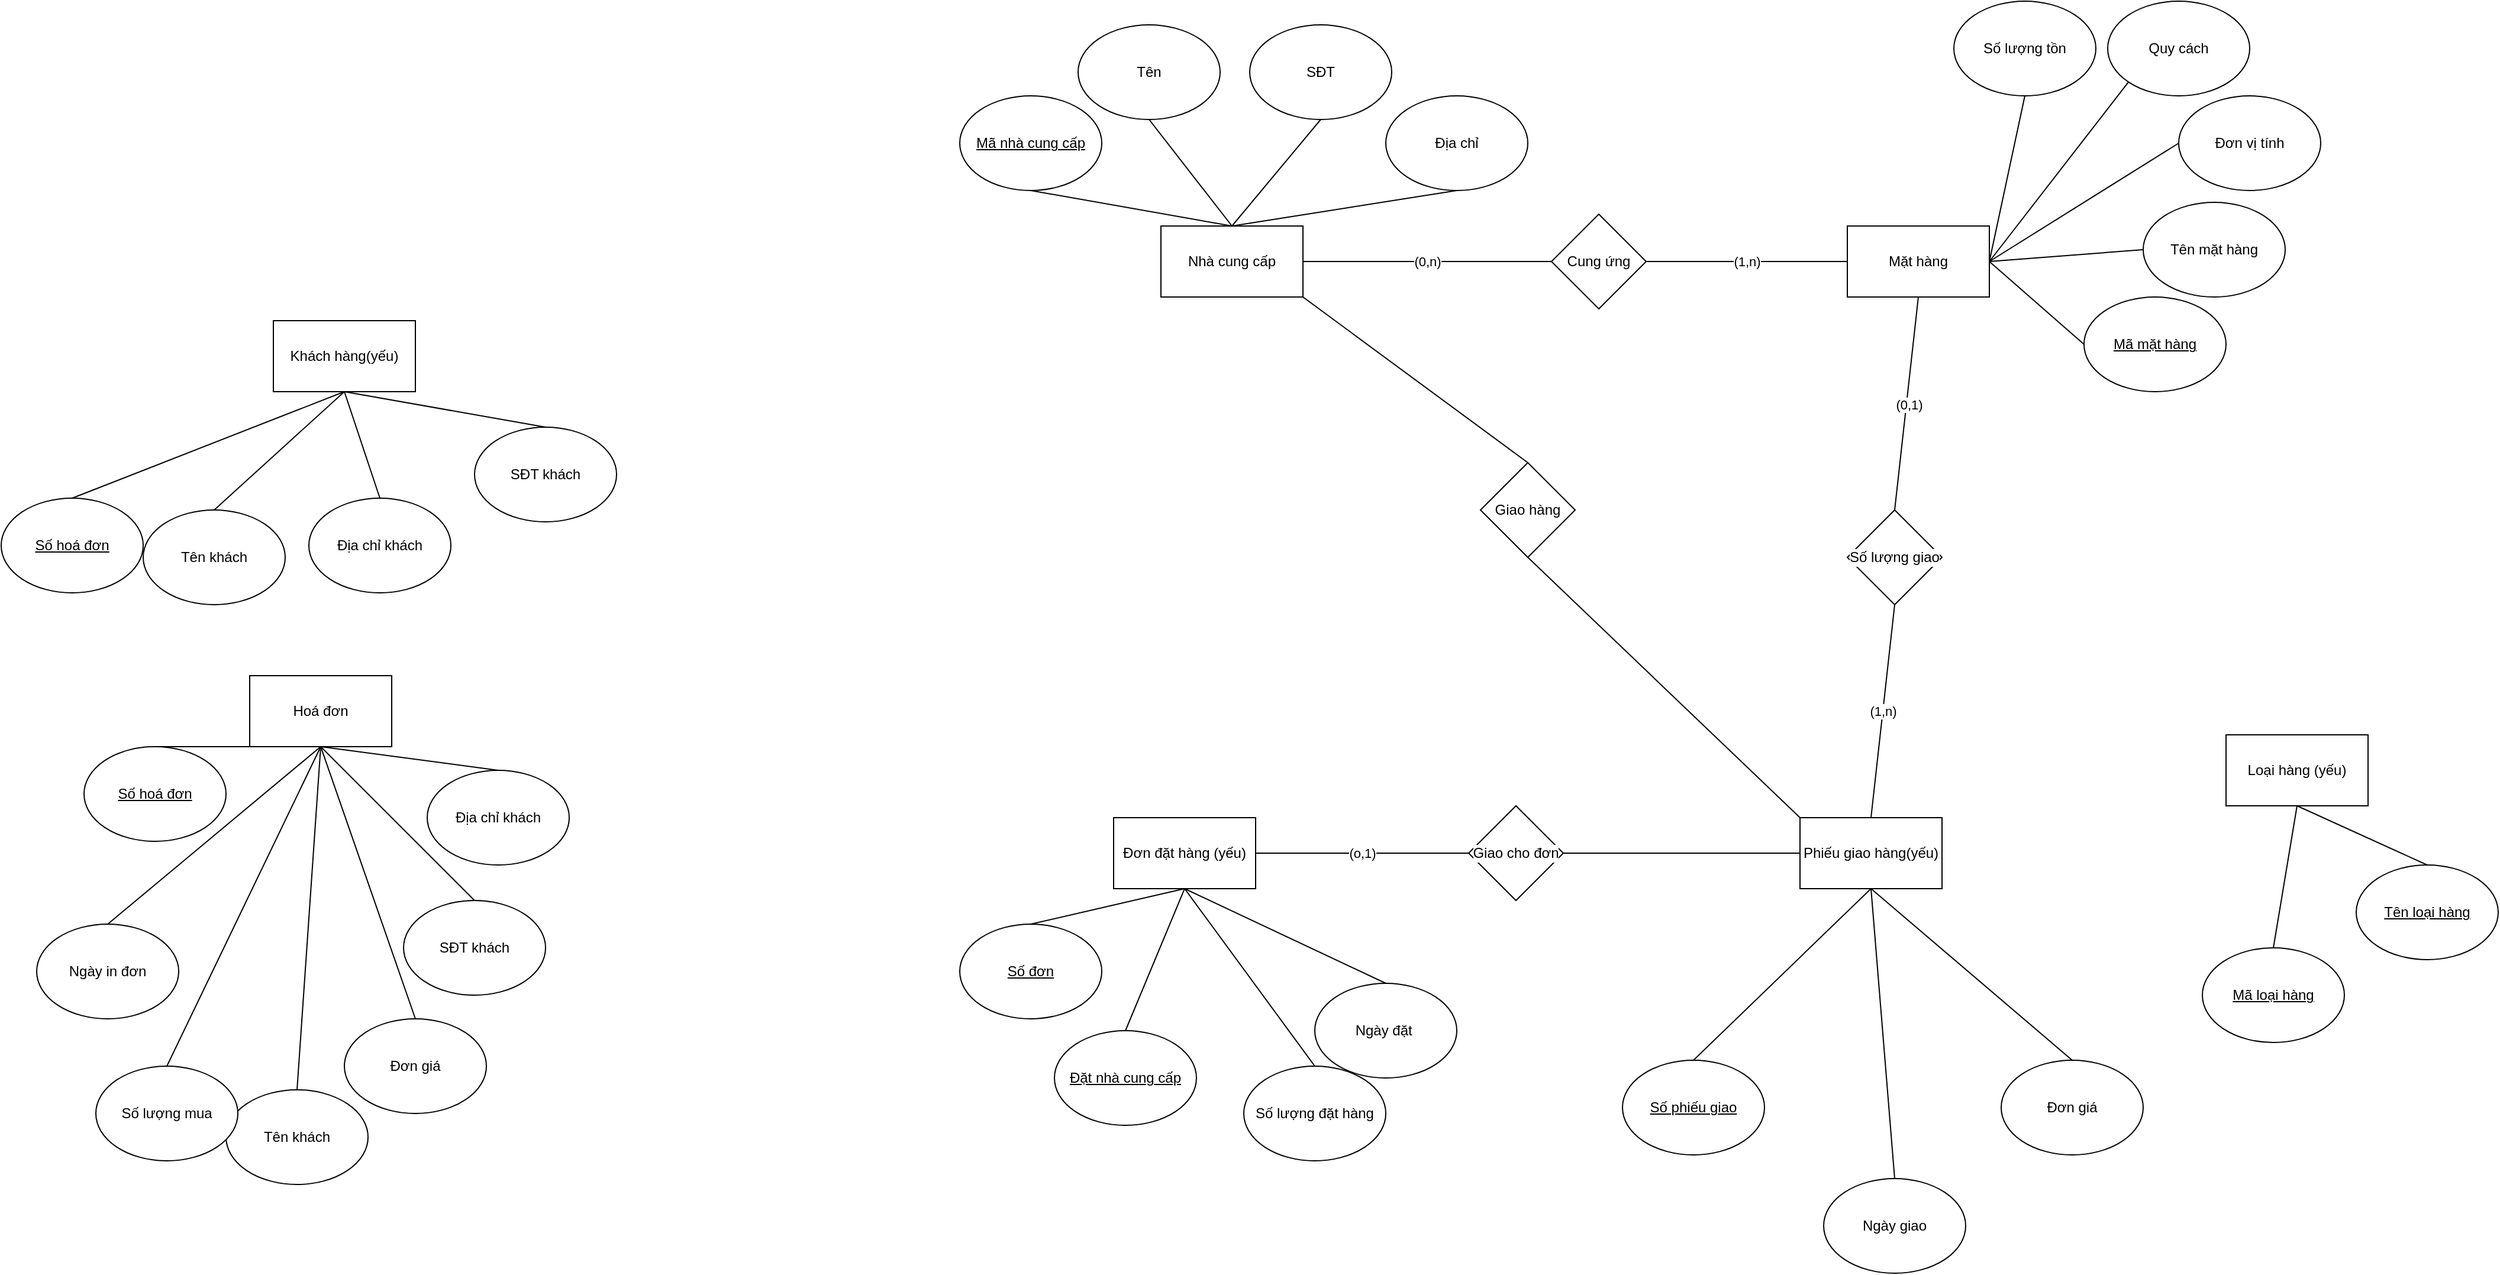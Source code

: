 <mxfile version="20.5.3" type="github"><diagram id="-sdAsfvz0p46XF1MQpwA" name="Page-1"><mxGraphModel dx="1458" dy="2446" grid="1" gridSize="10" guides="1" tooltips="1" connect="1" arrows="1" fold="1" page="1" pageScale="1" pageWidth="850" pageHeight="1100" math="0" shadow="0"><root><mxCell id="0"/><mxCell id="1" parent="0"/><mxCell id="Wn8-0wEIriOqtjbnqVh9-129" value="(0,n)" style="edgeStyle=none;rounded=0;orthogonalLoop=1;jettySize=auto;html=1;exitX=1;exitY=0.5;exitDx=0;exitDy=0;entryX=0;entryY=0.5;entryDx=0;entryDy=0;fontFamily=Helvetica;fontColor=none;endArrow=none;endFill=0;" edge="1" parent="1" source="Wn8-0wEIriOqtjbnqVh9-1" target="Wn8-0wEIriOqtjbnqVh9-123"><mxGeometry relative="1" as="geometry"/></mxCell><mxCell id="Wn8-0wEIriOqtjbnqVh9-147" style="edgeStyle=none;rounded=0;orthogonalLoop=1;jettySize=auto;html=1;exitX=1;exitY=1;exitDx=0;exitDy=0;entryX=0.5;entryY=0;entryDx=0;entryDy=0;fontFamily=Helvetica;fontColor=none;endArrow=none;endFill=0;" edge="1" parent="1" source="Wn8-0wEIriOqtjbnqVh9-1" target="Wn8-0wEIriOqtjbnqVh9-146"><mxGeometry relative="1" as="geometry"/></mxCell><mxCell id="Wn8-0wEIriOqtjbnqVh9-1" value="Nhà cung cấp" style="rounded=0;whiteSpace=wrap;html=1;" vertex="1" parent="1"><mxGeometry x="400" y="-110" width="120" height="60" as="geometry"/></mxCell><mxCell id="Wn8-0wEIriOqtjbnqVh9-9" style="rounded=0;orthogonalLoop=1;jettySize=auto;html=1;exitX=0.5;exitY=1;exitDx=0;exitDy=0;entryX=0.5;entryY=0;entryDx=0;entryDy=0;endArrow=none;endFill=0;" edge="1" parent="1" source="Wn8-0wEIriOqtjbnqVh9-2" target="Wn8-0wEIriOqtjbnqVh9-1"><mxGeometry relative="1" as="geometry"/></mxCell><mxCell id="Wn8-0wEIriOqtjbnqVh9-2" value="&lt;u&gt;Mã nhà cung cấp&lt;/u&gt;" style="ellipse;whiteSpace=wrap;html=1;" vertex="1" parent="1"><mxGeometry x="230" y="-220" width="120" height="80" as="geometry"/></mxCell><mxCell id="Wn8-0wEIriOqtjbnqVh9-15" style="edgeStyle=none;rounded=0;orthogonalLoop=1;jettySize=auto;html=1;exitX=0.5;exitY=1;exitDx=0;exitDy=0;entryX=0.5;entryY=0;entryDx=0;entryDy=0;endArrow=none;endFill=0;" edge="1" parent="1" source="Wn8-0wEIriOqtjbnqVh9-3" target="Wn8-0wEIriOqtjbnqVh9-1"><mxGeometry relative="1" as="geometry"/></mxCell><mxCell id="Wn8-0wEIriOqtjbnqVh9-3" value="Địa chỉ" style="ellipse;whiteSpace=wrap;html=1;" vertex="1" parent="1"><mxGeometry x="590" y="-220" width="120" height="80" as="geometry"/></mxCell><mxCell id="Wn8-0wEIriOqtjbnqVh9-13" style="edgeStyle=none;rounded=0;orthogonalLoop=1;jettySize=auto;html=1;exitX=0.5;exitY=1;exitDx=0;exitDy=0;entryX=0.5;entryY=0;entryDx=0;entryDy=0;endArrow=none;endFill=0;" edge="1" parent="1" source="Wn8-0wEIriOqtjbnqVh9-4" target="Wn8-0wEIriOqtjbnqVh9-1"><mxGeometry relative="1" as="geometry"/></mxCell><mxCell id="Wn8-0wEIriOqtjbnqVh9-4" value="SĐT" style="ellipse;whiteSpace=wrap;html=1;" vertex="1" parent="1"><mxGeometry x="475" y="-280" width="120" height="80" as="geometry"/></mxCell><mxCell id="Wn8-0wEIriOqtjbnqVh9-12" style="edgeStyle=none;rounded=0;orthogonalLoop=1;jettySize=auto;html=1;exitX=0.5;exitY=1;exitDx=0;exitDy=0;entryX=0.5;entryY=0;entryDx=0;entryDy=0;endArrow=none;endFill=0;" edge="1" parent="1" source="Wn8-0wEIriOqtjbnqVh9-5" target="Wn8-0wEIriOqtjbnqVh9-1"><mxGeometry relative="1" as="geometry"/></mxCell><mxCell id="Wn8-0wEIriOqtjbnqVh9-5" value="Tên" style="ellipse;whiteSpace=wrap;html=1;" vertex="1" parent="1"><mxGeometry x="330" y="-280" width="120" height="80" as="geometry"/></mxCell><mxCell id="Wn8-0wEIriOqtjbnqVh9-132" style="edgeStyle=none;rounded=0;orthogonalLoop=1;jettySize=auto;html=1;exitX=1;exitY=0.5;exitDx=0;exitDy=0;entryX=0;entryY=0.5;entryDx=0;entryDy=0;fontFamily=Helvetica;fontColor=none;endArrow=none;endFill=0;" edge="1" parent="1" source="Wn8-0wEIriOqtjbnqVh9-16" target="Wn8-0wEIriOqtjbnqVh9-17"><mxGeometry relative="1" as="geometry"/></mxCell><mxCell id="Wn8-0wEIriOqtjbnqVh9-133" style="edgeStyle=none;rounded=0;orthogonalLoop=1;jettySize=auto;html=1;exitX=1;exitY=0.5;exitDx=0;exitDy=0;entryX=0;entryY=0.5;entryDx=0;entryDy=0;fontFamily=Helvetica;fontColor=none;endArrow=none;endFill=0;" edge="1" parent="1" source="Wn8-0wEIriOqtjbnqVh9-16" target="Wn8-0wEIriOqtjbnqVh9-18"><mxGeometry relative="1" as="geometry"/></mxCell><mxCell id="Wn8-0wEIriOqtjbnqVh9-135" style="edgeStyle=none;rounded=0;orthogonalLoop=1;jettySize=auto;html=1;exitX=1;exitY=0.5;exitDx=0;exitDy=0;entryX=0;entryY=0.5;entryDx=0;entryDy=0;fontFamily=Helvetica;fontColor=none;endArrow=none;endFill=0;" edge="1" parent="1" source="Wn8-0wEIriOqtjbnqVh9-16" target="Wn8-0wEIriOqtjbnqVh9-20"><mxGeometry relative="1" as="geometry"/></mxCell><mxCell id="Wn8-0wEIriOqtjbnqVh9-16" value="Mặt hàng" style="rounded=0;whiteSpace=wrap;html=1;" vertex="1" parent="1"><mxGeometry x="980" y="-110" width="120" height="60" as="geometry"/></mxCell><mxCell id="Wn8-0wEIriOqtjbnqVh9-17" value="&lt;u&gt;Mã mặt hàng&lt;/u&gt;" style="ellipse;whiteSpace=wrap;html=1;" vertex="1" parent="1"><mxGeometry x="1180" y="-50" width="120" height="80" as="geometry"/></mxCell><mxCell id="Wn8-0wEIriOqtjbnqVh9-18" value="Tên mặt hàng" style="ellipse;whiteSpace=wrap;html=1;" vertex="1" parent="1"><mxGeometry x="1230" y="-130" width="120" height="80" as="geometry"/></mxCell><mxCell id="Wn8-0wEIriOqtjbnqVh9-20" value="Đơn vị tính" style="ellipse;whiteSpace=wrap;html=1;" vertex="1" parent="1"><mxGeometry x="1260" y="-220" width="120" height="80" as="geometry"/></mxCell><mxCell id="Wn8-0wEIriOqtjbnqVh9-138" style="edgeStyle=none;rounded=0;orthogonalLoop=1;jettySize=auto;html=1;exitX=0;exitY=1;exitDx=0;exitDy=0;entryX=1;entryY=0.5;entryDx=0;entryDy=0;fontFamily=Helvetica;fontColor=none;endArrow=none;endFill=0;" edge="1" parent="1" source="Wn8-0wEIriOqtjbnqVh9-21" target="Wn8-0wEIriOqtjbnqVh9-16"><mxGeometry relative="1" as="geometry"/></mxCell><mxCell id="Wn8-0wEIriOqtjbnqVh9-21" value="Quy cách" style="ellipse;whiteSpace=wrap;html=1;" vertex="1" parent="1"><mxGeometry x="1200" y="-300" width="120" height="80" as="geometry"/></mxCell><mxCell id="Wn8-0wEIriOqtjbnqVh9-137" style="edgeStyle=none;rounded=0;orthogonalLoop=1;jettySize=auto;html=1;exitX=0.5;exitY=1;exitDx=0;exitDy=0;entryX=1;entryY=0.5;entryDx=0;entryDy=0;fontFamily=Helvetica;fontColor=none;endArrow=none;endFill=0;" edge="1" parent="1" source="Wn8-0wEIriOqtjbnqVh9-22" target="Wn8-0wEIriOqtjbnqVh9-16"><mxGeometry relative="1" as="geometry"/></mxCell><mxCell id="Wn8-0wEIriOqtjbnqVh9-22" value="Số lượng tồn" style="ellipse;whiteSpace=wrap;html=1;" vertex="1" parent="1"><mxGeometry x="1070" y="-300" width="120" height="80" as="geometry"/></mxCell><mxCell id="Wn8-0wEIriOqtjbnqVh9-40" value="Loại hàng (yếu)" style="rounded=0;whiteSpace=wrap;html=1;labelBackgroundColor=default;labelBorderColor=none;strokeColor=default;strokeWidth=1;fontFamily=Helvetica;fontColor=none;gradientColor=none;" vertex="1" parent="1"><mxGeometry x="1300" y="320" width="120" height="60" as="geometry"/></mxCell><mxCell id="Wn8-0wEIriOqtjbnqVh9-139" style="edgeStyle=none;rounded=0;orthogonalLoop=1;jettySize=auto;html=1;exitX=0.5;exitY=0;exitDx=0;exitDy=0;entryX=0.5;entryY=1;entryDx=0;entryDy=0;fontFamily=Helvetica;fontColor=none;endArrow=none;endFill=0;" edge="1" parent="1" source="Wn8-0wEIriOqtjbnqVh9-41" target="Wn8-0wEIriOqtjbnqVh9-40"><mxGeometry relative="1" as="geometry"/></mxCell><mxCell id="Wn8-0wEIriOqtjbnqVh9-41" value="&lt;u&gt;Mã loại hàng&lt;/u&gt;" style="ellipse;whiteSpace=wrap;html=1;labelBackgroundColor=default;labelBorderColor=none;strokeColor=default;strokeWidth=1;fontFamily=Helvetica;fontColor=none;gradientColor=none;" vertex="1" parent="1"><mxGeometry x="1280" y="500" width="120" height="80" as="geometry"/></mxCell><mxCell id="Wn8-0wEIriOqtjbnqVh9-46" style="edgeStyle=none;rounded=0;orthogonalLoop=1;jettySize=auto;html=1;exitX=0.5;exitY=0;exitDx=0;exitDy=0;entryX=0.5;entryY=1;entryDx=0;entryDy=0;fontFamily=Helvetica;fontColor=none;endArrow=none;endFill=0;" edge="1" parent="1" source="Wn8-0wEIriOqtjbnqVh9-42" target="Wn8-0wEIriOqtjbnqVh9-40"><mxGeometry relative="1" as="geometry"/></mxCell><mxCell id="Wn8-0wEIriOqtjbnqVh9-42" value="&lt;u&gt;Tên loại hàng&lt;/u&gt;" style="ellipse;whiteSpace=wrap;html=1;labelBackgroundColor=default;labelBorderColor=none;strokeColor=default;strokeWidth=1;fontFamily=Helvetica;fontColor=none;gradientColor=none;" vertex="1" parent="1"><mxGeometry x="1410" y="430" width="120" height="80" as="geometry"/></mxCell><mxCell id="Wn8-0wEIriOqtjbnqVh9-71" value="(o,1)" style="edgeStyle=none;rounded=0;orthogonalLoop=1;jettySize=auto;html=1;exitX=1;exitY=0.5;exitDx=0;exitDy=0;entryX=0;entryY=0.5;entryDx=0;entryDy=0;fontFamily=Helvetica;fontColor=none;endArrow=none;endFill=0;" edge="1" parent="1" source="Wn8-0wEIriOqtjbnqVh9-47" target="Wn8-0wEIriOqtjbnqVh9-68"><mxGeometry relative="1" as="geometry"/></mxCell><mxCell id="Wn8-0wEIriOqtjbnqVh9-47" value="Đơn đặt hàng (yếu)" style="rounded=0;whiteSpace=wrap;html=1;labelBackgroundColor=default;labelBorderColor=none;strokeColor=default;strokeWidth=1;fontFamily=Helvetica;fontColor=none;gradientColor=none;" vertex="1" parent="1"><mxGeometry x="360" y="390" width="120" height="60" as="geometry"/></mxCell><mxCell id="Wn8-0wEIriOqtjbnqVh9-52" style="edgeStyle=none;rounded=0;orthogonalLoop=1;jettySize=auto;html=1;exitX=0.5;exitY=0;exitDx=0;exitDy=0;entryX=0.5;entryY=1;entryDx=0;entryDy=0;fontFamily=Helvetica;fontColor=none;endArrow=none;endFill=0;" edge="1" parent="1" source="Wn8-0wEIriOqtjbnqVh9-48" target="Wn8-0wEIriOqtjbnqVh9-47"><mxGeometry relative="1" as="geometry"/></mxCell><mxCell id="Wn8-0wEIriOqtjbnqVh9-48" value="&lt;u&gt;Số đơn&lt;/u&gt;" style="ellipse;whiteSpace=wrap;html=1;labelBackgroundColor=default;labelBorderColor=none;strokeColor=default;strokeWidth=1;fontFamily=Helvetica;fontColor=none;gradientColor=none;" vertex="1" parent="1"><mxGeometry x="230" y="480" width="120" height="80" as="geometry"/></mxCell><mxCell id="Wn8-0wEIriOqtjbnqVh9-60" style="edgeStyle=none;rounded=0;orthogonalLoop=1;jettySize=auto;html=1;exitX=0.5;exitY=0;exitDx=0;exitDy=0;entryX=0.5;entryY=1;entryDx=0;entryDy=0;fontFamily=Helvetica;fontColor=none;endArrow=none;endFill=0;" edge="1" parent="1" source="Wn8-0wEIriOqtjbnqVh9-49" target="Wn8-0wEIriOqtjbnqVh9-47"><mxGeometry relative="1" as="geometry"/></mxCell><mxCell id="Wn8-0wEIriOqtjbnqVh9-49" value="Ngày đặt&amp;nbsp;" style="ellipse;whiteSpace=wrap;html=1;labelBackgroundColor=default;labelBorderColor=none;strokeColor=default;strokeWidth=1;fontFamily=Helvetica;fontColor=none;gradientColor=none;" vertex="1" parent="1"><mxGeometry x="530" y="530" width="120" height="80" as="geometry"/></mxCell><mxCell id="Wn8-0wEIriOqtjbnqVh9-55" style="edgeStyle=none;rounded=0;orthogonalLoop=1;jettySize=auto;html=1;exitX=0.5;exitY=0;exitDx=0;exitDy=0;entryX=0.5;entryY=1;entryDx=0;entryDy=0;fontFamily=Helvetica;fontColor=none;endArrow=none;endFill=0;" edge="1" parent="1" source="Wn8-0wEIriOqtjbnqVh9-50" target="Wn8-0wEIriOqtjbnqVh9-47"><mxGeometry relative="1" as="geometry"/></mxCell><mxCell id="Wn8-0wEIriOqtjbnqVh9-50" value="&lt;u&gt;Đặt nhà cung cấp&lt;/u&gt;" style="ellipse;whiteSpace=wrap;html=1;labelBackgroundColor=default;labelBorderColor=none;strokeColor=default;strokeWidth=1;fontFamily=Helvetica;fontColor=none;gradientColor=none;" vertex="1" parent="1"><mxGeometry x="310" y="570" width="120" height="80" as="geometry"/></mxCell><mxCell id="Wn8-0wEIriOqtjbnqVh9-63" style="edgeStyle=none;rounded=0;orthogonalLoop=1;jettySize=auto;html=1;exitX=0.5;exitY=0;exitDx=0;exitDy=0;entryX=0.5;entryY=1;entryDx=0;entryDy=0;fontFamily=Helvetica;fontColor=none;endArrow=none;endFill=0;" edge="1" parent="1" source="Wn8-0wEIriOqtjbnqVh9-51" target="Wn8-0wEIriOqtjbnqVh9-47"><mxGeometry relative="1" as="geometry"/></mxCell><mxCell id="Wn8-0wEIriOqtjbnqVh9-51" value="Số lượng đặt hàng" style="ellipse;whiteSpace=wrap;html=1;labelBackgroundColor=default;labelBorderColor=none;strokeColor=default;strokeWidth=1;fontFamily=Helvetica;fontColor=none;gradientColor=none;" vertex="1" parent="1"><mxGeometry x="470" y="600" width="120" height="80" as="geometry"/></mxCell><mxCell id="Wn8-0wEIriOqtjbnqVh9-64" value="Phiếu giao hàng(yếu)" style="rounded=0;whiteSpace=wrap;html=1;labelBackgroundColor=default;labelBorderColor=none;strokeColor=default;strokeWidth=1;fontFamily=Helvetica;fontColor=none;gradientColor=none;" vertex="1" parent="1"><mxGeometry x="940" y="390" width="120" height="60" as="geometry"/></mxCell><mxCell id="Wn8-0wEIriOqtjbnqVh9-85" style="edgeStyle=none;rounded=0;orthogonalLoop=1;jettySize=auto;html=1;exitX=0.5;exitY=0;exitDx=0;exitDy=0;entryX=0.5;entryY=1;entryDx=0;entryDy=0;fontFamily=Helvetica;fontColor=none;endArrow=none;endFill=0;" edge="1" parent="1" source="Wn8-0wEIriOqtjbnqVh9-66" target="Wn8-0wEIriOqtjbnqVh9-64"><mxGeometry relative="1" as="geometry"/></mxCell><mxCell id="Wn8-0wEIriOqtjbnqVh9-66" value="&lt;u&gt;Số phiếu giao&lt;/u&gt;" style="ellipse;whiteSpace=wrap;html=1;labelBackgroundColor=default;labelBorderColor=none;strokeColor=default;strokeWidth=1;fontFamily=Helvetica;fontColor=none;gradientColor=none;" vertex="1" parent="1"><mxGeometry x="790" y="595" width="120" height="80" as="geometry"/></mxCell><mxCell id="Wn8-0wEIriOqtjbnqVh9-87" style="edgeStyle=none;rounded=0;orthogonalLoop=1;jettySize=auto;html=1;exitX=1;exitY=0.5;exitDx=0;exitDy=0;entryX=0;entryY=0.5;entryDx=0;entryDy=0;fontFamily=Helvetica;fontColor=none;endArrow=none;endFill=0;" edge="1" parent="1" source="Wn8-0wEIriOqtjbnqVh9-68" target="Wn8-0wEIriOqtjbnqVh9-64"><mxGeometry relative="1" as="geometry"/></mxCell><mxCell id="Wn8-0wEIriOqtjbnqVh9-68" value="Giao cho đơn" style="rhombus;whiteSpace=wrap;html=1;labelBackgroundColor=default;labelBorderColor=none;strokeColor=default;strokeWidth=1;fontFamily=Helvetica;fontColor=none;gradientColor=none;" vertex="1" parent="1"><mxGeometry x="660" y="380" width="80" height="80" as="geometry"/></mxCell><mxCell id="Wn8-0wEIriOqtjbnqVh9-91" style="edgeStyle=none;rounded=0;orthogonalLoop=1;jettySize=auto;html=1;exitX=0.5;exitY=0;exitDx=0;exitDy=0;entryX=0.5;entryY=1;entryDx=0;entryDy=0;fontFamily=Helvetica;fontColor=none;endArrow=none;endFill=0;" edge="1" parent="1" source="Wn8-0wEIriOqtjbnqVh9-73" target="Wn8-0wEIriOqtjbnqVh9-64"><mxGeometry relative="1" as="geometry"/></mxCell><mxCell id="Wn8-0wEIriOqtjbnqVh9-73" value="Đơn giá" style="ellipse;whiteSpace=wrap;html=1;labelBackgroundColor=default;labelBorderColor=none;strokeColor=default;strokeWidth=1;fontFamily=Helvetica;fontColor=none;gradientColor=none;" vertex="1" parent="1"><mxGeometry x="1110" y="595" width="120" height="80" as="geometry"/></mxCell><mxCell id="Wn8-0wEIriOqtjbnqVh9-86" style="edgeStyle=none;rounded=0;orthogonalLoop=1;jettySize=auto;html=1;exitX=0.5;exitY=0;exitDx=0;exitDy=0;entryX=0.5;entryY=1;entryDx=0;entryDy=0;fontFamily=Helvetica;fontColor=none;endArrow=none;endFill=0;" edge="1" parent="1" source="Wn8-0wEIriOqtjbnqVh9-74" target="Wn8-0wEIriOqtjbnqVh9-64"><mxGeometry relative="1" as="geometry"/></mxCell><mxCell id="Wn8-0wEIriOqtjbnqVh9-74" value="Ngày giao" style="ellipse;whiteSpace=wrap;html=1;labelBackgroundColor=default;labelBorderColor=none;strokeColor=default;strokeWidth=1;fontFamily=Helvetica;fontColor=none;gradientColor=none;" vertex="1" parent="1"><mxGeometry x="960" y="695" width="120" height="80" as="geometry"/></mxCell><mxCell id="Wn8-0wEIriOqtjbnqVh9-142" value="(1,n)" style="edgeStyle=none;rounded=0;orthogonalLoop=1;jettySize=auto;html=1;exitX=0.5;exitY=1;exitDx=0;exitDy=0;entryX=0.5;entryY=0;entryDx=0;entryDy=0;fontFamily=Helvetica;fontColor=none;endArrow=none;endFill=0;" edge="1" parent="1" source="Wn8-0wEIriOqtjbnqVh9-76" target="Wn8-0wEIriOqtjbnqVh9-64"><mxGeometry relative="1" as="geometry"/></mxCell><mxCell id="Wn8-0wEIriOqtjbnqVh9-143" style="edgeStyle=none;rounded=0;orthogonalLoop=1;jettySize=auto;html=1;exitX=0.5;exitY=0;exitDx=0;exitDy=0;entryX=0.5;entryY=1;entryDx=0;entryDy=0;fontFamily=Helvetica;fontColor=none;endArrow=none;endFill=0;" edge="1" parent="1" source="Wn8-0wEIriOqtjbnqVh9-76" target="Wn8-0wEIriOqtjbnqVh9-16"><mxGeometry relative="1" as="geometry"/></mxCell><mxCell id="Wn8-0wEIriOqtjbnqVh9-144" value="(0,1)" style="edgeLabel;html=1;align=center;verticalAlign=middle;resizable=0;points=[];fontFamily=Helvetica;fontColor=none;" vertex="1" connectable="0" parent="Wn8-0wEIriOqtjbnqVh9-143"><mxGeometry x="0.009" y="-2" relative="1" as="geometry"><mxPoint y="1" as="offset"/></mxGeometry></mxCell><mxCell id="Wn8-0wEIriOqtjbnqVh9-76" value="Số lượng giao" style="rhombus;whiteSpace=wrap;html=1;labelBackgroundColor=default;labelBorderColor=none;strokeColor=default;strokeWidth=1;fontFamily=Helvetica;fontColor=none;gradientColor=none;" vertex="1" parent="1"><mxGeometry x="980" y="130" width="80" height="80" as="geometry"/></mxCell><mxCell id="Wn8-0wEIriOqtjbnqVh9-92" value="Hoá đơn" style="rounded=0;whiteSpace=wrap;html=1;labelBackgroundColor=default;labelBorderColor=none;strokeColor=default;strokeWidth=1;fontFamily=Helvetica;fontColor=none;gradientColor=none;" vertex="1" parent="1"><mxGeometry x="-370" y="270" width="120" height="60" as="geometry"/></mxCell><mxCell id="Wn8-0wEIriOqtjbnqVh9-98" style="edgeStyle=none;rounded=0;orthogonalLoop=1;jettySize=auto;html=1;exitX=0.5;exitY=0;exitDx=0;exitDy=0;entryX=0.5;entryY=1;entryDx=0;entryDy=0;fontFamily=Helvetica;fontColor=none;endArrow=none;endFill=0;" edge="1" parent="1" source="Wn8-0wEIriOqtjbnqVh9-93" target="Wn8-0wEIriOqtjbnqVh9-92"><mxGeometry relative="1" as="geometry"/></mxCell><mxCell id="Wn8-0wEIriOqtjbnqVh9-93" value="&lt;u&gt;Số hoá đơn&lt;/u&gt;" style="ellipse;whiteSpace=wrap;html=1;labelBackgroundColor=default;labelBorderColor=none;strokeColor=default;strokeWidth=1;fontFamily=Helvetica;fontColor=none;gradientColor=none;" vertex="1" parent="1"><mxGeometry x="-510" y="330" width="120" height="80" as="geometry"/></mxCell><mxCell id="Wn8-0wEIriOqtjbnqVh9-100" style="edgeStyle=none;rounded=0;orthogonalLoop=1;jettySize=auto;html=1;exitX=0.5;exitY=0;exitDx=0;exitDy=0;entryX=0.5;entryY=1;entryDx=0;entryDy=0;fontFamily=Helvetica;fontColor=none;endArrow=none;endFill=0;" edge="1" parent="1" source="Wn8-0wEIriOqtjbnqVh9-94" target="Wn8-0wEIriOqtjbnqVh9-92"><mxGeometry relative="1" as="geometry"/></mxCell><mxCell id="Wn8-0wEIriOqtjbnqVh9-94" value="Ngày in đơn" style="ellipse;whiteSpace=wrap;html=1;labelBackgroundColor=default;labelBorderColor=none;strokeColor=default;strokeWidth=1;fontFamily=Helvetica;fontColor=none;gradientColor=none;" vertex="1" parent="1"><mxGeometry x="-550" y="480" width="120" height="80" as="geometry"/></mxCell><mxCell id="Wn8-0wEIriOqtjbnqVh9-99" style="edgeStyle=none;rounded=0;orthogonalLoop=1;jettySize=auto;html=1;exitX=0.5;exitY=0;exitDx=0;exitDy=0;entryX=0.5;entryY=1;entryDx=0;entryDy=0;fontFamily=Helvetica;fontColor=none;endArrow=none;endFill=0;" edge="1" parent="1" source="Wn8-0wEIriOqtjbnqVh9-95" target="Wn8-0wEIriOqtjbnqVh9-92"><mxGeometry relative="1" as="geometry"/></mxCell><mxCell id="Wn8-0wEIriOqtjbnqVh9-95" value="Tên khách" style="ellipse;whiteSpace=wrap;html=1;labelBackgroundColor=default;labelBorderColor=none;strokeColor=default;strokeWidth=1;fontFamily=Helvetica;fontColor=none;gradientColor=none;" vertex="1" parent="1"><mxGeometry x="-390" y="620" width="120" height="80" as="geometry"/></mxCell><mxCell id="Wn8-0wEIriOqtjbnqVh9-102" style="edgeStyle=none;rounded=0;orthogonalLoop=1;jettySize=auto;html=1;exitX=0.5;exitY=0;exitDx=0;exitDy=0;entryX=0.5;entryY=1;entryDx=0;entryDy=0;fontFamily=Helvetica;fontColor=none;endArrow=none;endFill=0;" edge="1" parent="1" source="Wn8-0wEIriOqtjbnqVh9-96" target="Wn8-0wEIriOqtjbnqVh9-92"><mxGeometry relative="1" as="geometry"/></mxCell><mxCell id="Wn8-0wEIriOqtjbnqVh9-96" value="Địa chỉ khách" style="ellipse;whiteSpace=wrap;html=1;labelBackgroundColor=default;labelBorderColor=none;strokeColor=default;strokeWidth=1;fontFamily=Helvetica;fontColor=none;gradientColor=none;" vertex="1" parent="1"><mxGeometry x="-220" y="350" width="120" height="80" as="geometry"/></mxCell><mxCell id="Wn8-0wEIriOqtjbnqVh9-101" style="edgeStyle=none;rounded=0;orthogonalLoop=1;jettySize=auto;html=1;exitX=0.5;exitY=0;exitDx=0;exitDy=0;entryX=0.5;entryY=1;entryDx=0;entryDy=0;fontFamily=Helvetica;fontColor=none;endArrow=none;endFill=0;" edge="1" parent="1" source="Wn8-0wEIriOqtjbnqVh9-97" target="Wn8-0wEIriOqtjbnqVh9-92"><mxGeometry relative="1" as="geometry"/></mxCell><mxCell id="Wn8-0wEIriOqtjbnqVh9-97" value="SĐT khách" style="ellipse;whiteSpace=wrap;html=1;labelBackgroundColor=default;labelBorderColor=none;strokeColor=default;strokeWidth=1;fontFamily=Helvetica;fontColor=none;gradientColor=none;" vertex="1" parent="1"><mxGeometry x="-240" y="460" width="120" height="80" as="geometry"/></mxCell><mxCell id="Wn8-0wEIriOqtjbnqVh9-103" value="Khách hàng(yếu)" style="rounded=0;whiteSpace=wrap;html=1;labelBackgroundColor=default;labelBorderColor=none;strokeColor=default;strokeWidth=1;fontFamily=Helvetica;fontColor=none;gradientColor=none;" vertex="1" parent="1"><mxGeometry x="-350" y="-30" width="120" height="60" as="geometry"/></mxCell><mxCell id="Wn8-0wEIriOqtjbnqVh9-118" style="edgeStyle=none;rounded=0;orthogonalLoop=1;jettySize=auto;html=1;exitX=0.5;exitY=0;exitDx=0;exitDy=0;entryX=0.5;entryY=1;entryDx=0;entryDy=0;fontFamily=Helvetica;fontColor=none;endArrow=none;endFill=0;" edge="1" parent="1" source="Wn8-0wEIriOqtjbnqVh9-104" target="Wn8-0wEIriOqtjbnqVh9-92"><mxGeometry relative="1" as="geometry"/></mxCell><mxCell id="Wn8-0wEIriOqtjbnqVh9-104" value="Số lượng mua" style="ellipse;whiteSpace=wrap;html=1;labelBackgroundColor=default;labelBorderColor=none;strokeColor=default;strokeWidth=1;fontFamily=Helvetica;fontColor=none;gradientColor=none;" vertex="1" parent="1"><mxGeometry x="-500" y="600" width="120" height="80" as="geometry"/></mxCell><mxCell id="Wn8-0wEIriOqtjbnqVh9-119" style="edgeStyle=none;rounded=0;orthogonalLoop=1;jettySize=auto;html=1;exitX=0.5;exitY=0;exitDx=0;exitDy=0;entryX=0.5;entryY=1;entryDx=0;entryDy=0;fontFamily=Helvetica;fontColor=none;endArrow=none;endFill=0;" edge="1" parent="1" source="Wn8-0wEIriOqtjbnqVh9-105" target="Wn8-0wEIriOqtjbnqVh9-92"><mxGeometry relative="1" as="geometry"/></mxCell><mxCell id="Wn8-0wEIriOqtjbnqVh9-105" value="Đơn giá" style="ellipse;whiteSpace=wrap;html=1;labelBackgroundColor=default;labelBorderColor=none;strokeColor=default;strokeWidth=1;fontFamily=Helvetica;fontColor=none;gradientColor=none;" vertex="1" parent="1"><mxGeometry x="-290" y="560" width="120" height="80" as="geometry"/></mxCell><mxCell id="Wn8-0wEIriOqtjbnqVh9-112" style="edgeStyle=none;rounded=0;orthogonalLoop=1;jettySize=auto;html=1;exitX=0.5;exitY=0;exitDx=0;exitDy=0;entryX=0.5;entryY=1;entryDx=0;entryDy=0;fontFamily=Helvetica;fontColor=none;endArrow=none;endFill=0;" edge="1" parent="1" source="Wn8-0wEIriOqtjbnqVh9-109" target="Wn8-0wEIriOqtjbnqVh9-103"><mxGeometry relative="1" as="geometry"/></mxCell><mxCell id="Wn8-0wEIriOqtjbnqVh9-109" value="Tên khách" style="ellipse;whiteSpace=wrap;html=1;labelBackgroundColor=default;labelBorderColor=none;strokeColor=default;strokeWidth=1;fontFamily=Helvetica;fontColor=none;gradientColor=none;" vertex="1" parent="1"><mxGeometry x="-460" y="130" width="120" height="80" as="geometry"/></mxCell><mxCell id="Wn8-0wEIriOqtjbnqVh9-116" style="edgeStyle=none;rounded=0;orthogonalLoop=1;jettySize=auto;html=1;exitX=0.5;exitY=0;exitDx=0;exitDy=0;entryX=0.5;entryY=1;entryDx=0;entryDy=0;fontFamily=Helvetica;fontColor=none;endArrow=none;endFill=0;" edge="1" parent="1" source="Wn8-0wEIriOqtjbnqVh9-110" target="Wn8-0wEIriOqtjbnqVh9-103"><mxGeometry relative="1" as="geometry"/></mxCell><mxCell id="Wn8-0wEIriOqtjbnqVh9-110" value="SĐT khách" style="ellipse;whiteSpace=wrap;html=1;labelBackgroundColor=default;labelBorderColor=none;strokeColor=default;strokeWidth=1;fontFamily=Helvetica;fontColor=none;gradientColor=none;" vertex="1" parent="1"><mxGeometry x="-180" y="60" width="120" height="80" as="geometry"/></mxCell><mxCell id="Wn8-0wEIriOqtjbnqVh9-120" style="edgeStyle=none;rounded=0;orthogonalLoop=1;jettySize=auto;html=1;exitX=0.5;exitY=0;exitDx=0;exitDy=0;entryX=0.5;entryY=1;entryDx=0;entryDy=0;fontFamily=Helvetica;fontColor=none;endArrow=none;endFill=0;" edge="1" parent="1" source="Wn8-0wEIriOqtjbnqVh9-111" target="Wn8-0wEIriOqtjbnqVh9-103"><mxGeometry relative="1" as="geometry"/></mxCell><mxCell id="Wn8-0wEIriOqtjbnqVh9-111" value="Địa chỉ khách" style="ellipse;whiteSpace=wrap;html=1;labelBackgroundColor=default;labelBorderColor=none;strokeColor=default;strokeWidth=1;fontFamily=Helvetica;fontColor=none;gradientColor=none;" vertex="1" parent="1"><mxGeometry x="-320" y="120" width="120" height="80" as="geometry"/></mxCell><mxCell id="Wn8-0wEIriOqtjbnqVh9-122" style="edgeStyle=none;rounded=0;orthogonalLoop=1;jettySize=auto;html=1;exitX=0.5;exitY=0;exitDx=0;exitDy=0;entryX=0.5;entryY=1;entryDx=0;entryDy=0;fontFamily=Helvetica;fontColor=none;endArrow=none;endFill=0;" edge="1" parent="1" source="Wn8-0wEIriOqtjbnqVh9-121" target="Wn8-0wEIriOqtjbnqVh9-103"><mxGeometry relative="1" as="geometry"/></mxCell><mxCell id="Wn8-0wEIriOqtjbnqVh9-121" value="&lt;u&gt;Số hoá đơn&lt;/u&gt;" style="ellipse;whiteSpace=wrap;html=1;labelBackgroundColor=default;labelBorderColor=none;strokeColor=default;strokeWidth=1;fontFamily=Helvetica;fontColor=none;gradientColor=none;" vertex="1" parent="1"><mxGeometry x="-580" y="120" width="120" height="80" as="geometry"/></mxCell><mxCell id="Wn8-0wEIriOqtjbnqVh9-131" value="(1,n)" style="edgeStyle=none;rounded=0;orthogonalLoop=1;jettySize=auto;html=1;exitX=1;exitY=0.5;exitDx=0;exitDy=0;entryX=0;entryY=0.5;entryDx=0;entryDy=0;fontFamily=Helvetica;fontColor=none;endArrow=none;endFill=0;" edge="1" parent="1" source="Wn8-0wEIriOqtjbnqVh9-123" target="Wn8-0wEIriOqtjbnqVh9-16"><mxGeometry relative="1" as="geometry"/></mxCell><mxCell id="Wn8-0wEIriOqtjbnqVh9-123" value="Cung ứng" style="rhombus;whiteSpace=wrap;html=1;labelBackgroundColor=default;labelBorderColor=none;strokeColor=default;strokeWidth=1;fontFamily=Helvetica;fontColor=none;gradientColor=none;" vertex="1" parent="1"><mxGeometry x="730" y="-120" width="80" height="80" as="geometry"/></mxCell><mxCell id="Wn8-0wEIriOqtjbnqVh9-149" style="edgeStyle=none;rounded=0;orthogonalLoop=1;jettySize=auto;html=1;exitX=0.5;exitY=1;exitDx=0;exitDy=0;entryX=0;entryY=0;entryDx=0;entryDy=0;fontFamily=Helvetica;fontColor=none;endArrow=none;endFill=0;" edge="1" parent="1" source="Wn8-0wEIriOqtjbnqVh9-146" target="Wn8-0wEIriOqtjbnqVh9-64"><mxGeometry relative="1" as="geometry"/></mxCell><mxCell id="Wn8-0wEIriOqtjbnqVh9-146" value="Giao hàng" style="rhombus;whiteSpace=wrap;html=1;labelBackgroundColor=default;labelBorderColor=none;strokeColor=default;strokeWidth=1;fontFamily=Helvetica;fontColor=none;gradientColor=none;" vertex="1" parent="1"><mxGeometry x="670" y="90" width="80" height="80" as="geometry"/></mxCell></root></mxGraphModel></diagram></mxfile>